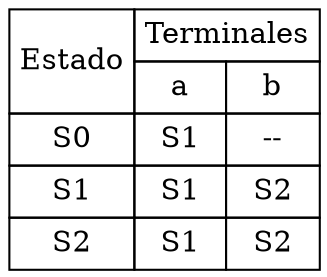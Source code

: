 digraph tablatransiciones {
abc [shape=none, margin=0, label=<
<TABLE BORDER="0" CELLBORDER="1" CELLSPACING="0" CELLPADDING="4">
<TR>
<TD ROWSPAN="2">Estado</TD>
<TD COLSPAN="2">Terminales</TD>
</TR>
<TR>
<TD>a</TD><TD>b</TD></TR>
<TR>
<TD>S0</TD><TD>S1</TD><TD>--</TD></TR>
<TR>
<TD>S1</TD><TD>S1</TD><TD>S2</TD></TR>
<TR>
<TD>S2</TD><TD>S1</TD><TD>S2</TD></TR>
</TABLE>>];
}